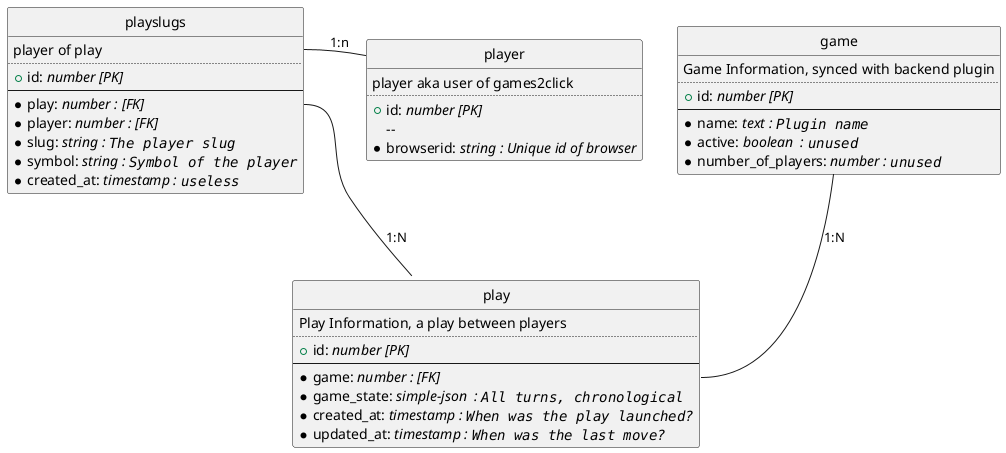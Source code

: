 @startuml
hide circle
'skinparam linetype ortho

entity game{
  Game Information, synced with backend plugin
  ..
  + id: //number [PK]//
  --
  * name: //text : ""Plugin name""//
  * active: //boolean  : ""unused""//
  * number_of_players: //number : ""unused""//
}

entity play{
  Play Information, a play between players
  ..
  + id: //number [PK]//
  --
  *game: //number : [FK]//
  *game_state: //simple-json  : ""All turns, chronological""//
  *created_at: //timestamp : ""When was the play launched?""//
  *updated_at: //timestamp : ""When was the last move?""//
}

entity playslugs{
  player of play
  ..
  + id: //number [PK]//
  --
  *play: //number : [FK]//
  *player: //number : [FK]//
  *slug: //string : ""The player slug""//
  *symbol: //string : ""Symbol of the player""//
  *created_at: //timestamp : ""useless""//
}

entity player{
  player aka user of games2click
  ..
    + id: //number [PK]//
    --
    *browserid: //string : Unique id of browser//
}

play::game -u-  game : 1:N
playslugs::play --  play : 1:N
playslugs::player -r-  player : 1:n

@enduml
